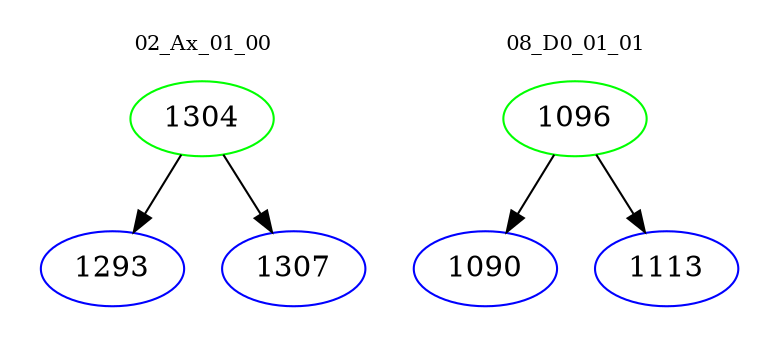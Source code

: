 digraph{
subgraph cluster_0 {
color = white
label = "02_Ax_01_00";
fontsize=10;
T0_1304 [label="1304", color="green"]
T0_1304 -> T0_1293 [color="black"]
T0_1293 [label="1293", color="blue"]
T0_1304 -> T0_1307 [color="black"]
T0_1307 [label="1307", color="blue"]
}
subgraph cluster_1 {
color = white
label = "08_D0_01_01";
fontsize=10;
T1_1096 [label="1096", color="green"]
T1_1096 -> T1_1090 [color="black"]
T1_1090 [label="1090", color="blue"]
T1_1096 -> T1_1113 [color="black"]
T1_1113 [label="1113", color="blue"]
}
}
